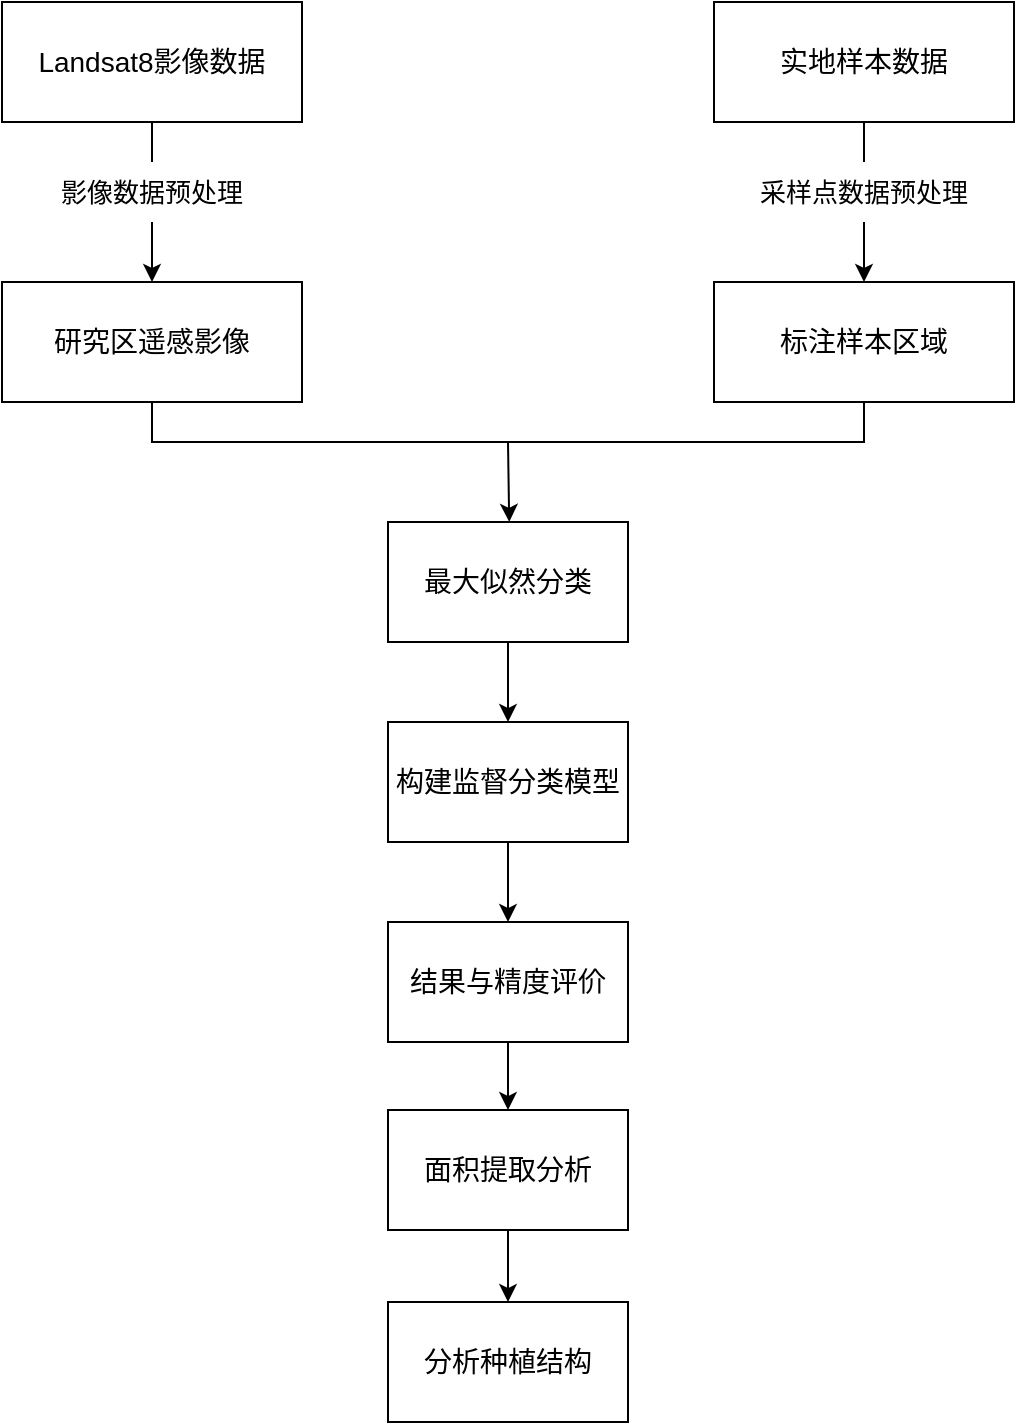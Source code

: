 <mxfile version="27.0.9">
  <diagram name="第 1 页" id="CgFE3xAfPV0Tgq9dVA0W">
    <mxGraphModel dx="1135" dy="628" grid="1" gridSize="10" guides="1" tooltips="1" connect="1" arrows="1" fold="1" page="1" pageScale="1" pageWidth="827" pageHeight="1169" math="0" shadow="0">
      <root>
        <mxCell id="0" />
        <mxCell id="1" parent="0" />
        <mxCell id="VGbDvquzVYpNgdIs1EXN-108" value="" style="endArrow=classic;html=1;rounded=0;entryX=0.505;entryY=-0.001;entryDx=0;entryDy=0;entryPerimeter=0;" parent="1" source="4oQG7onFlfalFHX-7Xkl-1" edge="1">
          <mxGeometry width="50" height="50" relative="1" as="geometry">
            <mxPoint x="414" y="250" as="sourcePoint" />
            <mxPoint x="414.15" y="309.68" as="targetPoint" />
          </mxGeometry>
        </mxCell>
        <mxCell id="VGbDvquzVYpNgdIs1EXN-5" value="Landsat8影像数据" style="rounded=0;whiteSpace=wrap;html=1;fontSize=14;" parent="1" vertex="1">
          <mxGeometry x="161" y="30" width="150" height="60" as="geometry" />
        </mxCell>
        <mxCell id="VGbDvquzVYpNgdIs1EXN-6" value="研究区遥感影像" style="rounded=0;whiteSpace=wrap;html=1;fontSize=14;" parent="1" vertex="1">
          <mxGeometry x="161" y="170" width="150" height="60" as="geometry" />
        </mxCell>
        <mxCell id="VGbDvquzVYpNgdIs1EXN-7" value="实地样本数据&lt;span style=&quot;color: rgba(0, 0, 0, 0); font-family: monospace; font-size: 0px; text-align: start; text-wrap: nowrap;&quot;&gt;%3CmxGraphModel%3E%3Croot%3E%3CmxCell%20id%3D%220%22%2F%3E%3CmxCell%20id%3D%221%22%20parent%3D%220%22%2F%3E%3CmxCell%20id%3D%222%22%20value%3D%22Sentinel-2%E5%BD%B1%E5%83%8F%E6%95%B0%E6%8D%AE%22%20style%3D%22rounded%3D1%3BwhiteSpace%3Dwrap%3Bhtml%3D1%3BfontSize%3D14%3B%22%20vertex%3D%221%22%20parent%3D%221%22%3E%3CmxGeometry%20x%3D%22130%22%20y%3D%2270%22%20width%3D%22150%22%20height%3D%2260%22%20as%3D%22geometry%22%2F%3E%3C%2FmxCell%3E%3C%2Froot%3E%3C%2FmxGraphModel%3E&lt;/span&gt;" style="rounded=0;whiteSpace=wrap;html=1;fontSize=14;" parent="1" vertex="1">
          <mxGeometry x="517" y="30" width="150" height="60" as="geometry" />
        </mxCell>
        <mxCell id="VGbDvquzVYpNgdIs1EXN-8" value="标注样本区域" style="rounded=0;whiteSpace=wrap;html=1;fontSize=14;" parent="1" vertex="1">
          <mxGeometry x="517" y="170" width="150" height="60" as="geometry" />
        </mxCell>
        <mxCell id="VGbDvquzVYpNgdIs1EXN-13" style="edgeStyle=orthogonalEdgeStyle;rounded=0;orthogonalLoop=1;jettySize=auto;html=1;exitX=0.5;exitY=1;exitDx=0;exitDy=0;entryX=0.5;entryY=0;entryDx=0;entryDy=0;" parent="1" source="VGbDvquzVYpNgdIs1EXN-10" target="VGbDvquzVYpNgdIs1EXN-6" edge="1">
          <mxGeometry relative="1" as="geometry" />
        </mxCell>
        <mxCell id="VGbDvquzVYpNgdIs1EXN-10" value="影像数据预处理" style="text;html=1;align=center;verticalAlign=middle;whiteSpace=wrap;rounded=0;fontSize=13;" parent="1" vertex="1">
          <mxGeometry x="186" y="110" width="100" height="30" as="geometry" />
        </mxCell>
        <mxCell id="VGbDvquzVYpNgdIs1EXN-14" value="" style="endArrow=none;html=1;rounded=0;entryX=0.5;entryY=1;entryDx=0;entryDy=0;exitX=0.5;exitY=0;exitDx=0;exitDy=0;" parent="1" source="VGbDvquzVYpNgdIs1EXN-10" target="VGbDvquzVYpNgdIs1EXN-5" edge="1">
          <mxGeometry width="50" height="50" relative="1" as="geometry">
            <mxPoint x="526" y="310" as="sourcePoint" />
            <mxPoint x="576" y="260" as="targetPoint" />
          </mxGeometry>
        </mxCell>
        <mxCell id="VGbDvquzVYpNgdIs1EXN-17" style="edgeStyle=orthogonalEdgeStyle;rounded=0;orthogonalLoop=1;jettySize=auto;html=1;exitX=0.5;exitY=1;exitDx=0;exitDy=0;entryX=0.5;entryY=0;entryDx=0;entryDy=0;" parent="1" source="VGbDvquzVYpNgdIs1EXN-15" target="VGbDvquzVYpNgdIs1EXN-8" edge="1">
          <mxGeometry relative="1" as="geometry" />
        </mxCell>
        <mxCell id="VGbDvquzVYpNgdIs1EXN-15" value="采样点数据预处理" style="text;html=1;align=center;verticalAlign=middle;whiteSpace=wrap;rounded=0;fontSize=13;" parent="1" vertex="1">
          <mxGeometry x="537" y="110" width="110" height="30" as="geometry" />
        </mxCell>
        <mxCell id="VGbDvquzVYpNgdIs1EXN-16" value="" style="endArrow=none;html=1;rounded=0;entryX=0.5;entryY=1;entryDx=0;entryDy=0;exitX=0.5;exitY=0;exitDx=0;exitDy=0;" parent="1" source="VGbDvquzVYpNgdIs1EXN-15" target="VGbDvquzVYpNgdIs1EXN-7" edge="1">
          <mxGeometry width="50" height="50" relative="1" as="geometry">
            <mxPoint x="552" y="310" as="sourcePoint" />
            <mxPoint x="602" y="260" as="targetPoint" />
          </mxGeometry>
        </mxCell>
        <mxCell id="VGbDvquzVYpNgdIs1EXN-18" value="" style="endArrow=none;html=1;rounded=0;entryX=0.5;entryY=1;entryDx=0;entryDy=0;exitX=0.5;exitY=1;exitDx=0;exitDy=0;" parent="1" source="VGbDvquzVYpNgdIs1EXN-8" target="VGbDvquzVYpNgdIs1EXN-6" edge="1">
          <mxGeometry width="50" height="50" relative="1" as="geometry">
            <mxPoint x="566" y="265" as="sourcePoint" />
            <mxPoint x="576" y="245" as="targetPoint" />
            <Array as="points">
              <mxPoint x="592" y="250" />
              <mxPoint x="236" y="250" />
            </Array>
          </mxGeometry>
        </mxCell>
        <mxCell id="4oQG7onFlfalFHX-7Xkl-2" value="" style="endArrow=classic;html=1;rounded=0;entryX=0.505;entryY=-0.001;entryDx=0;entryDy=0;entryPerimeter=0;" parent="1" target="4oQG7onFlfalFHX-7Xkl-1" edge="1">
          <mxGeometry width="50" height="50" relative="1" as="geometry">
            <mxPoint x="414" y="250" as="sourcePoint" />
            <mxPoint x="414.15" y="309.68" as="targetPoint" />
          </mxGeometry>
        </mxCell>
        <mxCell id="4oQG7onFlfalFHX-7Xkl-5" style="edgeStyle=orthogonalEdgeStyle;rounded=0;orthogonalLoop=1;jettySize=auto;html=1;exitX=0.5;exitY=1;exitDx=0;exitDy=0;" parent="1" source="4oQG7onFlfalFHX-7Xkl-1" target="4oQG7onFlfalFHX-7Xkl-3" edge="1">
          <mxGeometry relative="1" as="geometry" />
        </mxCell>
        <mxCell id="4oQG7onFlfalFHX-7Xkl-1" value="&lt;font style=&quot;font-size: 14px;&quot;&gt;最大似然分类&lt;/font&gt;" style="rounded=0;whiteSpace=wrap;html=1;" parent="1" vertex="1">
          <mxGeometry x="354" y="290" width="120" height="60" as="geometry" />
        </mxCell>
        <mxCell id="4oQG7onFlfalFHX-7Xkl-6" style="edgeStyle=orthogonalEdgeStyle;rounded=0;orthogonalLoop=1;jettySize=auto;html=1;exitX=0.5;exitY=1;exitDx=0;exitDy=0;entryX=0.5;entryY=0;entryDx=0;entryDy=0;" parent="1" source="4oQG7onFlfalFHX-7Xkl-3" target="4oQG7onFlfalFHX-7Xkl-4" edge="1">
          <mxGeometry relative="1" as="geometry" />
        </mxCell>
        <mxCell id="4oQG7onFlfalFHX-7Xkl-3" value="&lt;font style=&quot;font-size: 14px;&quot;&gt;构建监督分类模型&lt;/font&gt;" style="rounded=0;whiteSpace=wrap;html=1;" parent="1" vertex="1">
          <mxGeometry x="354" y="390" width="120" height="60" as="geometry" />
        </mxCell>
        <mxCell id="4oQG7onFlfalFHX-7Xkl-8" style="edgeStyle=orthogonalEdgeStyle;rounded=0;orthogonalLoop=1;jettySize=auto;html=1;exitX=0.5;exitY=1;exitDx=0;exitDy=0;entryX=0.5;entryY=0;entryDx=0;entryDy=0;" parent="1" source="4oQG7onFlfalFHX-7Xkl-4" target="4oQG7onFlfalFHX-7Xkl-7" edge="1">
          <mxGeometry relative="1" as="geometry" />
        </mxCell>
        <mxCell id="4oQG7onFlfalFHX-7Xkl-4" value="&lt;font style=&quot;font-size: 14px;&quot;&gt;结果与精度评价&lt;/font&gt;" style="rounded=0;whiteSpace=wrap;html=1;" parent="1" vertex="1">
          <mxGeometry x="354" y="490" width="120" height="60" as="geometry" />
        </mxCell>
        <mxCell id="4oQG7onFlfalFHX-7Xkl-10" style="edgeStyle=orthogonalEdgeStyle;rounded=0;orthogonalLoop=1;jettySize=auto;html=1;exitX=0.5;exitY=1;exitDx=0;exitDy=0;" parent="1" source="4oQG7onFlfalFHX-7Xkl-7" target="4oQG7onFlfalFHX-7Xkl-9" edge="1">
          <mxGeometry relative="1" as="geometry" />
        </mxCell>
        <mxCell id="4oQG7onFlfalFHX-7Xkl-7" value="&lt;font style=&quot;font-size: 14px;&quot;&gt;面积提取分析&lt;/font&gt;" style="rounded=0;whiteSpace=wrap;html=1;" parent="1" vertex="1">
          <mxGeometry x="354" y="584" width="120" height="60" as="geometry" />
        </mxCell>
        <mxCell id="4oQG7onFlfalFHX-7Xkl-9" value="&lt;span style=&quot;font-size: 14px;&quot;&gt;分析种植结构&lt;/span&gt;" style="rounded=0;whiteSpace=wrap;html=1;" parent="1" vertex="1">
          <mxGeometry x="354" y="680" width="120" height="60" as="geometry" />
        </mxCell>
      </root>
    </mxGraphModel>
  </diagram>
</mxfile>
